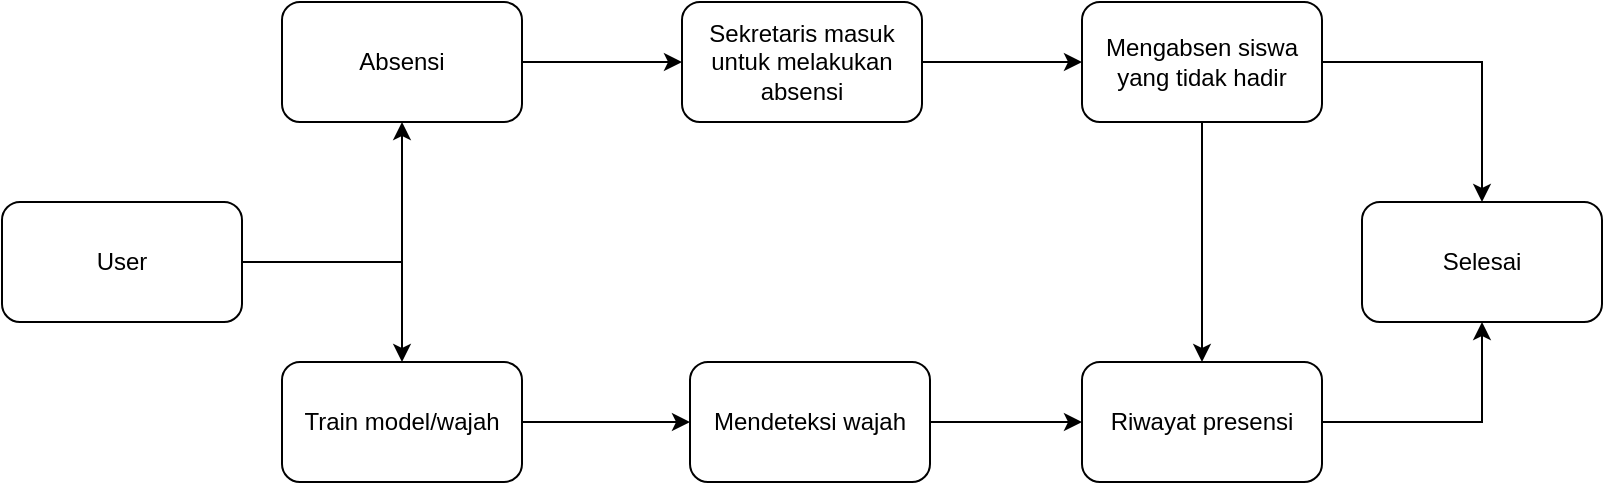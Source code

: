 <mxfile version="24.7.14">
  <diagram name="Page-1" id="6Sz7c2alAstOppHwxdU5">
    <mxGraphModel dx="897" dy="548" grid="1" gridSize="10" guides="1" tooltips="1" connect="1" arrows="1" fold="1" page="1" pageScale="1" pageWidth="827" pageHeight="1169" math="0" shadow="0">
      <root>
        <mxCell id="0" />
        <mxCell id="1" parent="0" />
        <mxCell id="ZRRWpvvnsxJGegvw8pxf-3" value="" style="edgeStyle=orthogonalEdgeStyle;rounded=0;orthogonalLoop=1;jettySize=auto;html=1;" parent="1" source="ZRRWpvvnsxJGegvw8pxf-1" target="ZRRWpvvnsxJGegvw8pxf-2" edge="1">
          <mxGeometry relative="1" as="geometry" />
        </mxCell>
        <mxCell id="_eeT-Ia9aHmmRNn4V2dp-2" value="" style="edgeStyle=orthogonalEdgeStyle;rounded=0;orthogonalLoop=1;jettySize=auto;html=1;" edge="1" parent="1" source="ZRRWpvvnsxJGegvw8pxf-1" target="_eeT-Ia9aHmmRNn4V2dp-1">
          <mxGeometry relative="1" as="geometry" />
        </mxCell>
        <mxCell id="ZRRWpvvnsxJGegvw8pxf-1" value="User" style="rounded=1;whiteSpace=wrap;html=1;" parent="1" vertex="1">
          <mxGeometry x="70" y="140" width="120" height="60" as="geometry" />
        </mxCell>
        <mxCell id="ZRRWpvvnsxJGegvw8pxf-5" value="" style="edgeStyle=orthogonalEdgeStyle;rounded=0;orthogonalLoop=1;jettySize=auto;html=1;" parent="1" source="ZRRWpvvnsxJGegvw8pxf-2" target="ZRRWpvvnsxJGegvw8pxf-4" edge="1">
          <mxGeometry relative="1" as="geometry" />
        </mxCell>
        <mxCell id="ZRRWpvvnsxJGegvw8pxf-2" value="Train model/wajah" style="whiteSpace=wrap;html=1;rounded=1;" parent="1" vertex="1">
          <mxGeometry x="210" y="220" width="120" height="60" as="geometry" />
        </mxCell>
        <mxCell id="ZRRWpvvnsxJGegvw8pxf-7" value="" style="edgeStyle=orthogonalEdgeStyle;rounded=0;orthogonalLoop=1;jettySize=auto;html=1;" parent="1" source="ZRRWpvvnsxJGegvw8pxf-4" target="ZRRWpvvnsxJGegvw8pxf-6" edge="1">
          <mxGeometry relative="1" as="geometry" />
        </mxCell>
        <mxCell id="ZRRWpvvnsxJGegvw8pxf-4" value="Mendeteksi wajah" style="whiteSpace=wrap;html=1;rounded=1;" parent="1" vertex="1">
          <mxGeometry x="414" y="220" width="120" height="60" as="geometry" />
        </mxCell>
        <mxCell id="ZRRWpvvnsxJGegvw8pxf-9" value="" style="edgeStyle=orthogonalEdgeStyle;rounded=0;orthogonalLoop=1;jettySize=auto;html=1;" parent="1" source="ZRRWpvvnsxJGegvw8pxf-6" target="ZRRWpvvnsxJGegvw8pxf-8" edge="1">
          <mxGeometry relative="1" as="geometry" />
        </mxCell>
        <mxCell id="ZRRWpvvnsxJGegvw8pxf-6" value="Riwayat presensi" style="whiteSpace=wrap;html=1;rounded=1;" parent="1" vertex="1">
          <mxGeometry x="610" y="220" width="120" height="60" as="geometry" />
        </mxCell>
        <mxCell id="ZRRWpvvnsxJGegvw8pxf-8" value="Selesai" style="whiteSpace=wrap;html=1;rounded=1;" parent="1" vertex="1">
          <mxGeometry x="750" y="140" width="120" height="60" as="geometry" />
        </mxCell>
        <mxCell id="_eeT-Ia9aHmmRNn4V2dp-4" value="" style="edgeStyle=orthogonalEdgeStyle;rounded=0;orthogonalLoop=1;jettySize=auto;html=1;" edge="1" parent="1" source="_eeT-Ia9aHmmRNn4V2dp-1" target="_eeT-Ia9aHmmRNn4V2dp-3">
          <mxGeometry relative="1" as="geometry" />
        </mxCell>
        <mxCell id="_eeT-Ia9aHmmRNn4V2dp-1" value="Absensi" style="rounded=1;whiteSpace=wrap;html=1;" vertex="1" parent="1">
          <mxGeometry x="210" y="40" width="120" height="60" as="geometry" />
        </mxCell>
        <mxCell id="_eeT-Ia9aHmmRNn4V2dp-6" value="" style="edgeStyle=orthogonalEdgeStyle;rounded=0;orthogonalLoop=1;jettySize=auto;html=1;" edge="1" parent="1" source="_eeT-Ia9aHmmRNn4V2dp-3" target="_eeT-Ia9aHmmRNn4V2dp-5">
          <mxGeometry relative="1" as="geometry" />
        </mxCell>
        <mxCell id="_eeT-Ia9aHmmRNn4V2dp-3" value="Sekretaris masuk untuk melakukan absensi" style="whiteSpace=wrap;html=1;rounded=1;" vertex="1" parent="1">
          <mxGeometry x="410" y="40" width="120" height="60" as="geometry" />
        </mxCell>
        <mxCell id="_eeT-Ia9aHmmRNn4V2dp-9" style="edgeStyle=orthogonalEdgeStyle;rounded=0;orthogonalLoop=1;jettySize=auto;html=1;exitX=0.5;exitY=1;exitDx=0;exitDy=0;entryX=0.5;entryY=0;entryDx=0;entryDy=0;" edge="1" parent="1" source="_eeT-Ia9aHmmRNn4V2dp-5" target="ZRRWpvvnsxJGegvw8pxf-6">
          <mxGeometry relative="1" as="geometry" />
        </mxCell>
        <mxCell id="_eeT-Ia9aHmmRNn4V2dp-10" style="edgeStyle=orthogonalEdgeStyle;rounded=0;orthogonalLoop=1;jettySize=auto;html=1;exitX=1;exitY=0.5;exitDx=0;exitDy=0;entryX=0.5;entryY=0;entryDx=0;entryDy=0;" edge="1" parent="1" source="_eeT-Ia9aHmmRNn4V2dp-5" target="ZRRWpvvnsxJGegvw8pxf-8">
          <mxGeometry relative="1" as="geometry" />
        </mxCell>
        <mxCell id="_eeT-Ia9aHmmRNn4V2dp-5" value="Mengabsen siswa yang tidak hadir" style="whiteSpace=wrap;html=1;rounded=1;" vertex="1" parent="1">
          <mxGeometry x="610" y="40" width="120" height="60" as="geometry" />
        </mxCell>
      </root>
    </mxGraphModel>
  </diagram>
</mxfile>
